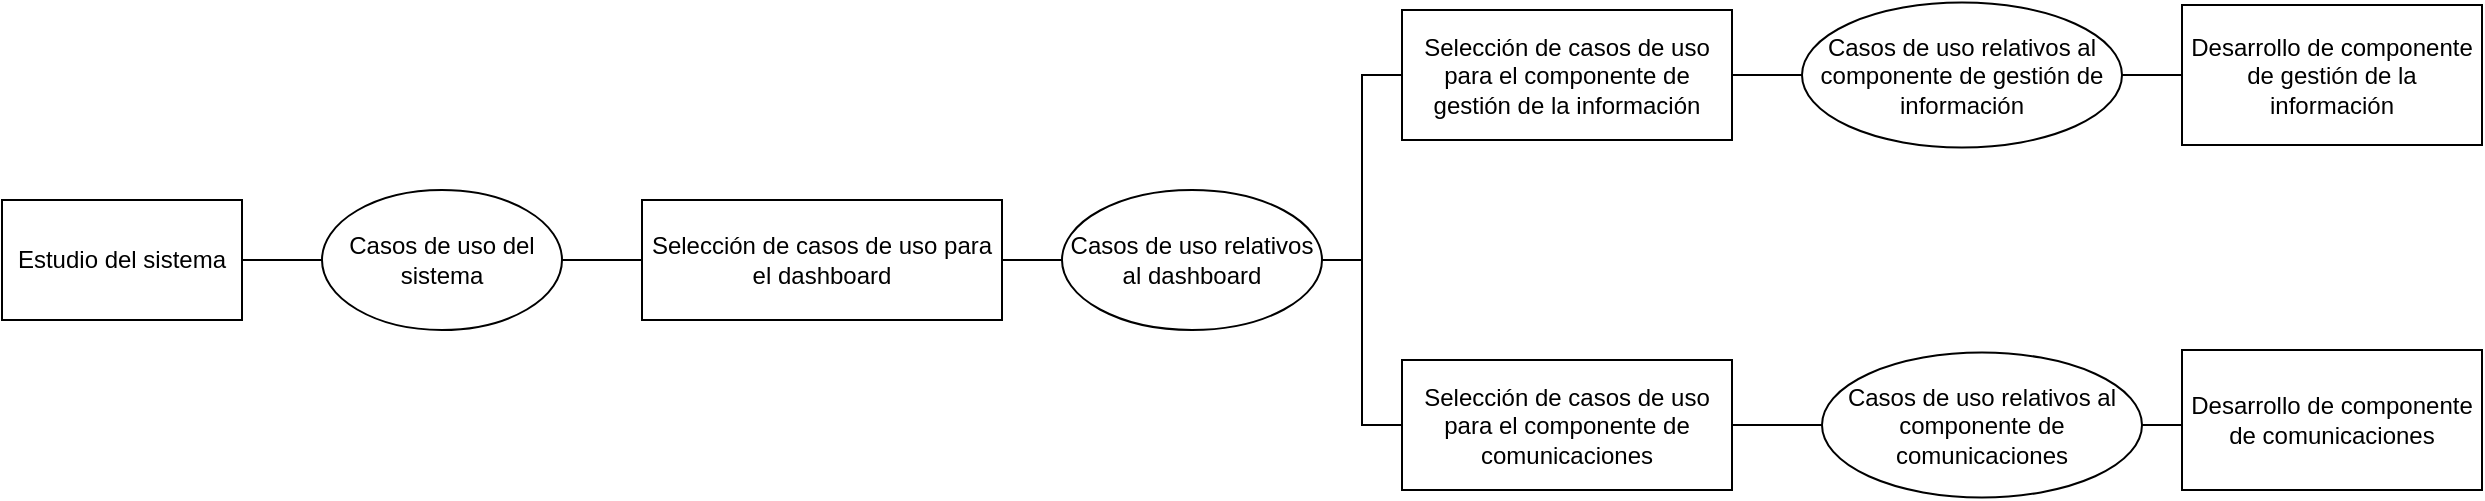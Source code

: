 <mxfile version="24.0.2" type="device">
  <diagram name="Página-1" id="5RfVA0bBc-xrblcsQICv">
    <mxGraphModel dx="1995" dy="93" grid="1" gridSize="10" guides="1" tooltips="1" connect="1" arrows="1" fold="1" page="0" pageScale="1" pageWidth="827" pageHeight="1169" math="0" shadow="0">
      <root>
        <mxCell id="0" />
        <mxCell id="1" parent="0" />
        <mxCell id="Wc_raNERamrVXCOjwgd6-3" value="Desarrollo de componente de gestión de la información" style="rounded=0;whiteSpace=wrap;html=1;" vertex="1" parent="1">
          <mxGeometry x="80" y="407.5" width="150" height="70" as="geometry" />
        </mxCell>
        <mxCell id="Wc_raNERamrVXCOjwgd6-4" value="Desarrollo de componente de comunicaciones" style="rounded=0;whiteSpace=wrap;html=1;" vertex="1" parent="1">
          <mxGeometry x="80" y="580" width="150" height="70" as="geometry" />
        </mxCell>
        <mxCell id="Wc_raNERamrVXCOjwgd6-17" style="edgeStyle=orthogonalEdgeStyle;rounded=0;orthogonalLoop=1;jettySize=auto;html=1;exitX=1;exitY=0.5;exitDx=0;exitDy=0;endArrow=none;endFill=0;" edge="1" parent="1" source="Wc_raNERamrVXCOjwgd6-16" target="Wc_raNERamrVXCOjwgd6-19">
          <mxGeometry relative="1" as="geometry">
            <mxPoint x="-850" y="534.588" as="targetPoint" />
          </mxGeometry>
        </mxCell>
        <mxCell id="Wc_raNERamrVXCOjwgd6-16" value="Estudio del sistema" style="rounded=0;whiteSpace=wrap;html=1;" vertex="1" parent="1">
          <mxGeometry x="-1010" y="505" width="120" height="60" as="geometry" />
        </mxCell>
        <mxCell id="Wc_raNERamrVXCOjwgd6-22" style="edgeStyle=orthogonalEdgeStyle;rounded=0;orthogonalLoop=1;jettySize=auto;html=1;endArrow=none;endFill=0;" edge="1" parent="1" source="Wc_raNERamrVXCOjwgd6-19" target="Wc_raNERamrVXCOjwgd6-21">
          <mxGeometry relative="1" as="geometry" />
        </mxCell>
        <mxCell id="Wc_raNERamrVXCOjwgd6-19" value="Casos de uso del sistema" style="ellipse;whiteSpace=wrap;html=1;" vertex="1" parent="1">
          <mxGeometry x="-850" y="500" width="120" height="70" as="geometry" />
        </mxCell>
        <mxCell id="Wc_raNERamrVXCOjwgd6-24" style="edgeStyle=orthogonalEdgeStyle;rounded=0;orthogonalLoop=1;jettySize=auto;html=1;endArrow=none;endFill=0;" edge="1" parent="1" source="Wc_raNERamrVXCOjwgd6-21" target="Wc_raNERamrVXCOjwgd6-23">
          <mxGeometry relative="1" as="geometry" />
        </mxCell>
        <mxCell id="Wc_raNERamrVXCOjwgd6-21" value="Selección de casos de uso para el dashboard" style="rounded=0;whiteSpace=wrap;html=1;" vertex="1" parent="1">
          <mxGeometry x="-690" y="505" width="180" height="60" as="geometry" />
        </mxCell>
        <mxCell id="Wc_raNERamrVXCOjwgd6-27" value="" style="edgeStyle=orthogonalEdgeStyle;rounded=0;orthogonalLoop=1;jettySize=auto;html=1;entryX=0;entryY=0.5;entryDx=0;entryDy=0;endArrow=none;endFill=0;" edge="1" parent="1" source="Wc_raNERamrVXCOjwgd6-23" target="Wc_raNERamrVXCOjwgd6-26">
          <mxGeometry relative="1" as="geometry" />
        </mxCell>
        <mxCell id="Wc_raNERamrVXCOjwgd6-29" style="edgeStyle=orthogonalEdgeStyle;rounded=0;orthogonalLoop=1;jettySize=auto;html=1;entryX=0;entryY=0.5;entryDx=0;entryDy=0;endArrow=none;endFill=0;" edge="1" parent="1" source="Wc_raNERamrVXCOjwgd6-23" target="Wc_raNERamrVXCOjwgd6-28">
          <mxGeometry relative="1" as="geometry" />
        </mxCell>
        <mxCell id="Wc_raNERamrVXCOjwgd6-23" value="Casos de uso relativos al dashboard" style="ellipse;whiteSpace=wrap;html=1;" vertex="1" parent="1">
          <mxGeometry x="-480" y="500" width="130" height="70" as="geometry" />
        </mxCell>
        <mxCell id="Wc_raNERamrVXCOjwgd6-31" style="edgeStyle=orthogonalEdgeStyle;rounded=0;orthogonalLoop=1;jettySize=auto;html=1;endArrow=none;endFill=0;" edge="1" parent="1" source="Wc_raNERamrVXCOjwgd6-26" target="Wc_raNERamrVXCOjwgd6-30">
          <mxGeometry relative="1" as="geometry" />
        </mxCell>
        <mxCell id="Wc_raNERamrVXCOjwgd6-26" value="Selección de casos de uso para el componente de gestión de la información" style="whiteSpace=wrap;html=1;" vertex="1" parent="1">
          <mxGeometry x="-310" y="410" width="165" height="65" as="geometry" />
        </mxCell>
        <mxCell id="Wc_raNERamrVXCOjwgd6-34" style="edgeStyle=orthogonalEdgeStyle;rounded=0;orthogonalLoop=1;jettySize=auto;html=1;entryX=0;entryY=0.5;entryDx=0;entryDy=0;endArrow=none;endFill=0;" edge="1" parent="1" source="Wc_raNERamrVXCOjwgd6-28" target="Wc_raNERamrVXCOjwgd6-33">
          <mxGeometry relative="1" as="geometry" />
        </mxCell>
        <mxCell id="Wc_raNERamrVXCOjwgd6-28" value="Selección de casos de uso para el componente de comunicaciones" style="whiteSpace=wrap;html=1;" vertex="1" parent="1">
          <mxGeometry x="-310" y="585" width="165" height="65" as="geometry" />
        </mxCell>
        <mxCell id="Wc_raNERamrVXCOjwgd6-32" style="edgeStyle=orthogonalEdgeStyle;rounded=0;orthogonalLoop=1;jettySize=auto;html=1;entryX=0;entryY=0.5;entryDx=0;entryDy=0;endArrow=none;endFill=0;" edge="1" parent="1" source="Wc_raNERamrVXCOjwgd6-30" target="Wc_raNERamrVXCOjwgd6-3">
          <mxGeometry relative="1" as="geometry" />
        </mxCell>
        <mxCell id="Wc_raNERamrVXCOjwgd6-30" value="Casos de uso relativos al componente de gestión de información" style="ellipse;whiteSpace=wrap;html=1;" vertex="1" parent="1">
          <mxGeometry x="-110" y="406.25" width="160" height="72.5" as="geometry" />
        </mxCell>
        <mxCell id="Wc_raNERamrVXCOjwgd6-35" style="edgeStyle=orthogonalEdgeStyle;rounded=0;orthogonalLoop=1;jettySize=auto;html=1;entryX=0;entryY=0.5;entryDx=0;entryDy=0;endArrow=none;endFill=0;" edge="1" parent="1" source="Wc_raNERamrVXCOjwgd6-33" target="Wc_raNERamrVXCOjwgd6-4">
          <mxGeometry relative="1" as="geometry" />
        </mxCell>
        <mxCell id="Wc_raNERamrVXCOjwgd6-33" value="Casos de uso relativos al componente de comunicaciones" style="ellipse;whiteSpace=wrap;html=1;" vertex="1" parent="1">
          <mxGeometry x="-100" y="581.25" width="160" height="72.5" as="geometry" />
        </mxCell>
      </root>
    </mxGraphModel>
  </diagram>
</mxfile>
